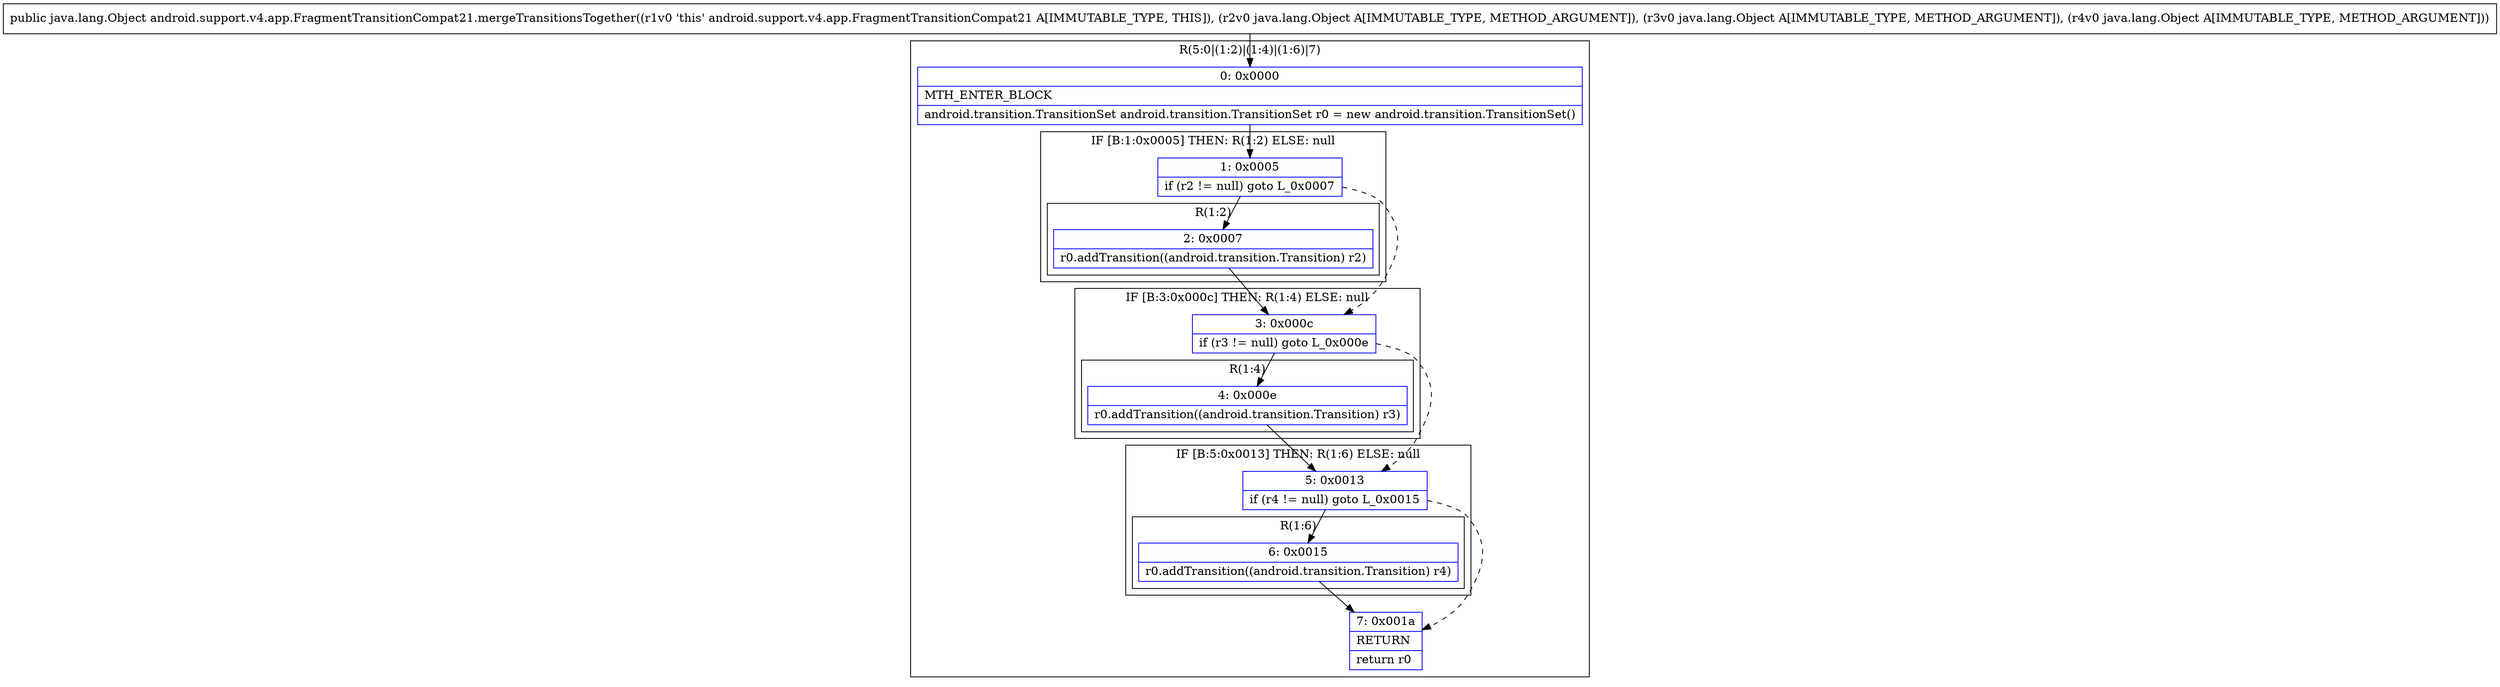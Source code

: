 digraph "CFG forandroid.support.v4.app.FragmentTransitionCompat21.mergeTransitionsTogether(Ljava\/lang\/Object;Ljava\/lang\/Object;Ljava\/lang\/Object;)Ljava\/lang\/Object;" {
subgraph cluster_Region_1100631676 {
label = "R(5:0|(1:2)|(1:4)|(1:6)|7)";
node [shape=record,color=blue];
Node_0 [shape=record,label="{0\:\ 0x0000|MTH_ENTER_BLOCK\l|android.transition.TransitionSet android.transition.TransitionSet r0 = new android.transition.TransitionSet()\l}"];
subgraph cluster_IfRegion_286678354 {
label = "IF [B:1:0x0005] THEN: R(1:2) ELSE: null";
node [shape=record,color=blue];
Node_1 [shape=record,label="{1\:\ 0x0005|if (r2 != null) goto L_0x0007\l}"];
subgraph cluster_Region_745329047 {
label = "R(1:2)";
node [shape=record,color=blue];
Node_2 [shape=record,label="{2\:\ 0x0007|r0.addTransition((android.transition.Transition) r2)\l}"];
}
}
subgraph cluster_IfRegion_355579676 {
label = "IF [B:3:0x000c] THEN: R(1:4) ELSE: null";
node [shape=record,color=blue];
Node_3 [shape=record,label="{3\:\ 0x000c|if (r3 != null) goto L_0x000e\l}"];
subgraph cluster_Region_353323136 {
label = "R(1:4)";
node [shape=record,color=blue];
Node_4 [shape=record,label="{4\:\ 0x000e|r0.addTransition((android.transition.Transition) r3)\l}"];
}
}
subgraph cluster_IfRegion_116272425 {
label = "IF [B:5:0x0013] THEN: R(1:6) ELSE: null";
node [shape=record,color=blue];
Node_5 [shape=record,label="{5\:\ 0x0013|if (r4 != null) goto L_0x0015\l}"];
subgraph cluster_Region_770852708 {
label = "R(1:6)";
node [shape=record,color=blue];
Node_6 [shape=record,label="{6\:\ 0x0015|r0.addTransition((android.transition.Transition) r4)\l}"];
}
}
Node_7 [shape=record,label="{7\:\ 0x001a|RETURN\l|return r0\l}"];
}
MethodNode[shape=record,label="{public java.lang.Object android.support.v4.app.FragmentTransitionCompat21.mergeTransitionsTogether((r1v0 'this' android.support.v4.app.FragmentTransitionCompat21 A[IMMUTABLE_TYPE, THIS]), (r2v0 java.lang.Object A[IMMUTABLE_TYPE, METHOD_ARGUMENT]), (r3v0 java.lang.Object A[IMMUTABLE_TYPE, METHOD_ARGUMENT]), (r4v0 java.lang.Object A[IMMUTABLE_TYPE, METHOD_ARGUMENT])) }"];
MethodNode -> Node_0;
Node_0 -> Node_1;
Node_1 -> Node_2;
Node_1 -> Node_3[style=dashed];
Node_2 -> Node_3;
Node_3 -> Node_4;
Node_3 -> Node_5[style=dashed];
Node_4 -> Node_5;
Node_5 -> Node_6;
Node_5 -> Node_7[style=dashed];
Node_6 -> Node_7;
}

